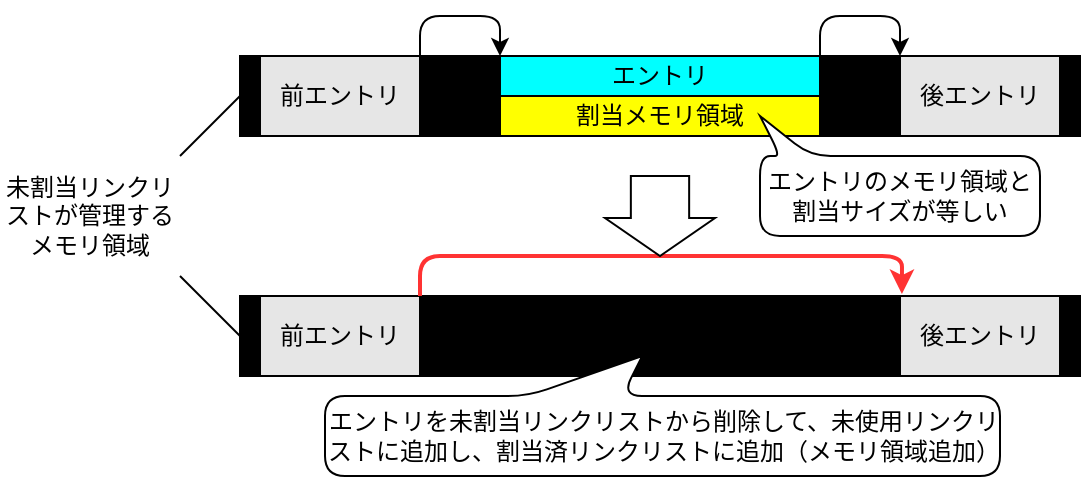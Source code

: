 <mxfile version="13.10.1" type="device"><diagram id="OWiCJ5u_b008K-iCoCYX" name="ページ1"><mxGraphModel dx="1422" dy="743" grid="1" gridSize="10" guides="1" tooltips="1" connect="1" arrows="1" fold="1" page="1" pageScale="1" pageWidth="827" pageHeight="1169" math="0" shadow="0"><root><mxCell id="0"/><mxCell id="1" parent="0"/><mxCell id="pvyC2LYHRIclgO1RKelv-1" value="" style="rounded=0;whiteSpace=wrap;html=1;fillColor=#000000;" parent="1" vertex="1"><mxGeometry x="190" y="400" width="420" height="40" as="geometry"/></mxCell><mxCell id="pvyC2LYHRIclgO1RKelv-2" value="未割当リンクリストが管理するメモリ領域" style="text;html=1;strokeColor=none;fillColor=none;align=center;verticalAlign=middle;whiteSpace=wrap;rounded=0;" parent="1" vertex="1"><mxGeometry x="70" y="450" width="90" height="60" as="geometry"/></mxCell><mxCell id="pvyC2LYHRIclgO1RKelv-3" value="後エントリ" style="rounded=0;whiteSpace=wrap;html=1;fillColor=#E6E6E6;" parent="1" vertex="1"><mxGeometry x="520" y="400" width="80" height="40" as="geometry"/></mxCell><mxCell id="pvyC2LYHRIclgO1RKelv-4" value="エントリ" style="rounded=0;whiteSpace=wrap;html=1;verticalAlign=middle;fillColor=#00FFFF;" parent="1" vertex="1"><mxGeometry x="320" y="400" width="160" height="20" as="geometry"/></mxCell><mxCell id="pvyC2LYHRIclgO1RKelv-5" value="前エントリ" style="rounded=0;whiteSpace=wrap;html=1;fillColor=#E6E6E6;" parent="1" vertex="1"><mxGeometry x="200" y="400" width="80" height="40" as="geometry"/></mxCell><mxCell id="pvyC2LYHRIclgO1RKelv-6" value="" style="endArrow=classic;html=1;exitX=1;exitY=0;exitDx=0;exitDy=0;entryX=0;entryY=0;entryDx=0;entryDy=0;" parent="1" source="pvyC2LYHRIclgO1RKelv-5" target="pvyC2LYHRIclgO1RKelv-4" edge="1"><mxGeometry width="50" height="50" relative="1" as="geometry"><mxPoint x="300" y="370" as="sourcePoint"/><mxPoint x="350" y="320" as="targetPoint"/><Array as="points"><mxPoint x="280" y="380"/><mxPoint x="320" y="380"/></Array></mxGeometry></mxCell><mxCell id="pvyC2LYHRIclgO1RKelv-11" value="" style="rounded=0;whiteSpace=wrap;html=1;fillColor=#000000;" parent="1" vertex="1"><mxGeometry x="190" y="520" width="420" height="40" as="geometry"/></mxCell><mxCell id="pvyC2LYHRIclgO1RKelv-14" value="前エントリ" style="rounded=0;whiteSpace=wrap;html=1;fillColor=#E6E6E6;" parent="1" vertex="1"><mxGeometry x="200" y="520" width="80" height="40" as="geometry"/></mxCell><mxCell id="pvyC2LYHRIclgO1RKelv-15" value="" style="endArrow=classic;html=1;exitX=1;exitY=0;exitDx=0;exitDy=0;entryX=0.788;entryY=-0.025;entryDx=0;entryDy=0;strokeWidth=2;strokeColor=#FF3333;entryPerimeter=0;" parent="1" source="pvyC2LYHRIclgO1RKelv-14" target="pvyC2LYHRIclgO1RKelv-11" edge="1"><mxGeometry width="50" height="50" relative="1" as="geometry"><mxPoint x="300" y="490" as="sourcePoint"/><mxPoint x="360" y="520" as="targetPoint"/><Array as="points"><mxPoint x="280" y="500"/><mxPoint x="521" y="500"/></Array></mxGeometry></mxCell><mxCell id="pvyC2LYHRIclgO1RKelv-20" value="" style="endArrow=none;html=1;entryX=0;entryY=0.5;entryDx=0;entryDy=0;exitX=1;exitY=0;exitDx=0;exitDy=0;" parent="1" source="pvyC2LYHRIclgO1RKelv-2" target="pvyC2LYHRIclgO1RKelv-1" edge="1"><mxGeometry width="50" height="50" relative="1" as="geometry"><mxPoint x="100" y="560" as="sourcePoint"/><mxPoint x="150" y="510" as="targetPoint"/></mxGeometry></mxCell><mxCell id="pvyC2LYHRIclgO1RKelv-21" value="" style="endArrow=none;html=1;entryX=0;entryY=0.5;entryDx=0;entryDy=0;exitX=1;exitY=1;exitDx=0;exitDy=0;" parent="1" source="pvyC2LYHRIclgO1RKelv-2" target="pvyC2LYHRIclgO1RKelv-11" edge="1"><mxGeometry width="50" height="50" relative="1" as="geometry"><mxPoint x="110" y="580" as="sourcePoint"/><mxPoint x="160" y="530" as="targetPoint"/></mxGeometry></mxCell><mxCell id="pvyC2LYHRIclgO1RKelv-22" value="エントリを未割当リンクリストから削除して、未使用リンクリストに追加し、割当済リンクリストに追加（メモリ領域追加）" style="shape=callout;whiteSpace=wrap;html=1;perimeter=calloutPerimeter;direction=west;base=47;size=20;position=0.56;fillColor=#FFFFFF;rounded=1;position2=0.53;" parent="1" vertex="1"><mxGeometry x="232.5" y="550" width="337.5" height="60" as="geometry"/></mxCell><mxCell id="NZy_sK8Od6rfRw0Jju02-1" value="後エントリ" style="rounded=0;whiteSpace=wrap;html=1;fillColor=#E6E6E6;" parent="1" vertex="1"><mxGeometry x="520" y="520" width="80" height="40" as="geometry"/></mxCell><mxCell id="NZy_sK8Od6rfRw0Jju02-2" value="割当メモリ領域" style="rounded=0;whiteSpace=wrap;html=1;fillColor=#FFFF00;" parent="1" vertex="1"><mxGeometry x="320" y="420" width="160" height="20" as="geometry"/></mxCell><mxCell id="NZy_sK8Od6rfRw0Jju02-3" value="" style="endArrow=classic;html=1;exitX=1;exitY=0;exitDx=0;exitDy=0;entryX=0;entryY=0;entryDx=0;entryDy=0;" parent="1" edge="1"><mxGeometry width="50" height="50" relative="1" as="geometry"><mxPoint x="480" y="400" as="sourcePoint"/><mxPoint x="520" y="400" as="targetPoint"/><Array as="points"><mxPoint x="480" y="380"/><mxPoint x="520" y="380"/></Array></mxGeometry></mxCell><mxCell id="pvyC2LYHRIclgO1RKelv-10" value="エントリのメモリ領域と割当サイズが等しい" style="shape=callout;whiteSpace=wrap;html=1;perimeter=calloutPerimeter;direction=west;base=15;size=20;position=0.82;fillColor=#FFFFFF;rounded=1;position2=1;" parent="1" vertex="1"><mxGeometry x="450" y="430" width="140" height="60" as="geometry"/></mxCell><mxCell id="fUJt2eZag9PAeBJWU87f-1" value="" style="html=1;shadow=0;dashed=0;align=center;verticalAlign=middle;shape=mxgraph.arrows2.arrow;dy=0.47;dx=19;direction=south;notch=0;rounded=1;fillColor=#FFFFFF;" vertex="1" parent="1"><mxGeometry x="372.5" y="460" width="55" height="40" as="geometry"/></mxCell></root></mxGraphModel></diagram></mxfile>